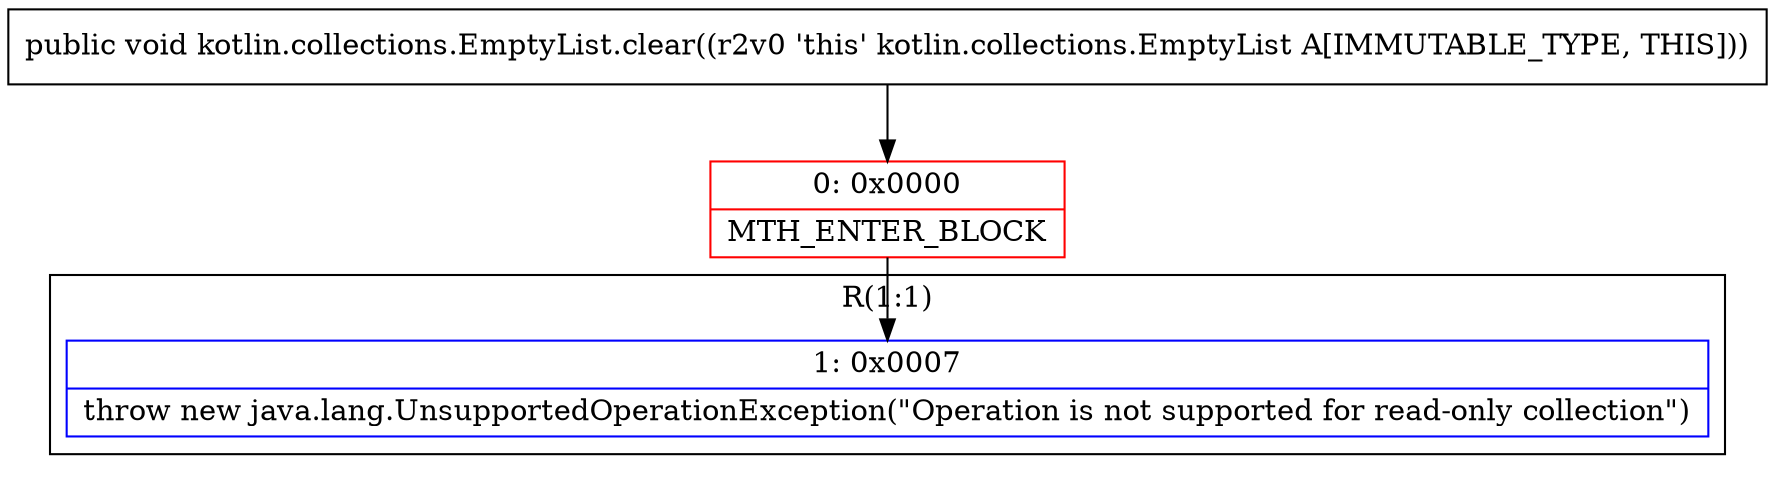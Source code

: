 digraph "CFG forkotlin.collections.EmptyList.clear()V" {
subgraph cluster_Region_1382002055 {
label = "R(1:1)";
node [shape=record,color=blue];
Node_1 [shape=record,label="{1\:\ 0x0007|throw new java.lang.UnsupportedOperationException(\"Operation is not supported for read\-only collection\")\l}"];
}
Node_0 [shape=record,color=red,label="{0\:\ 0x0000|MTH_ENTER_BLOCK\l}"];
MethodNode[shape=record,label="{public void kotlin.collections.EmptyList.clear((r2v0 'this' kotlin.collections.EmptyList A[IMMUTABLE_TYPE, THIS])) }"];
MethodNode -> Node_0;
Node_0 -> Node_1;
}

